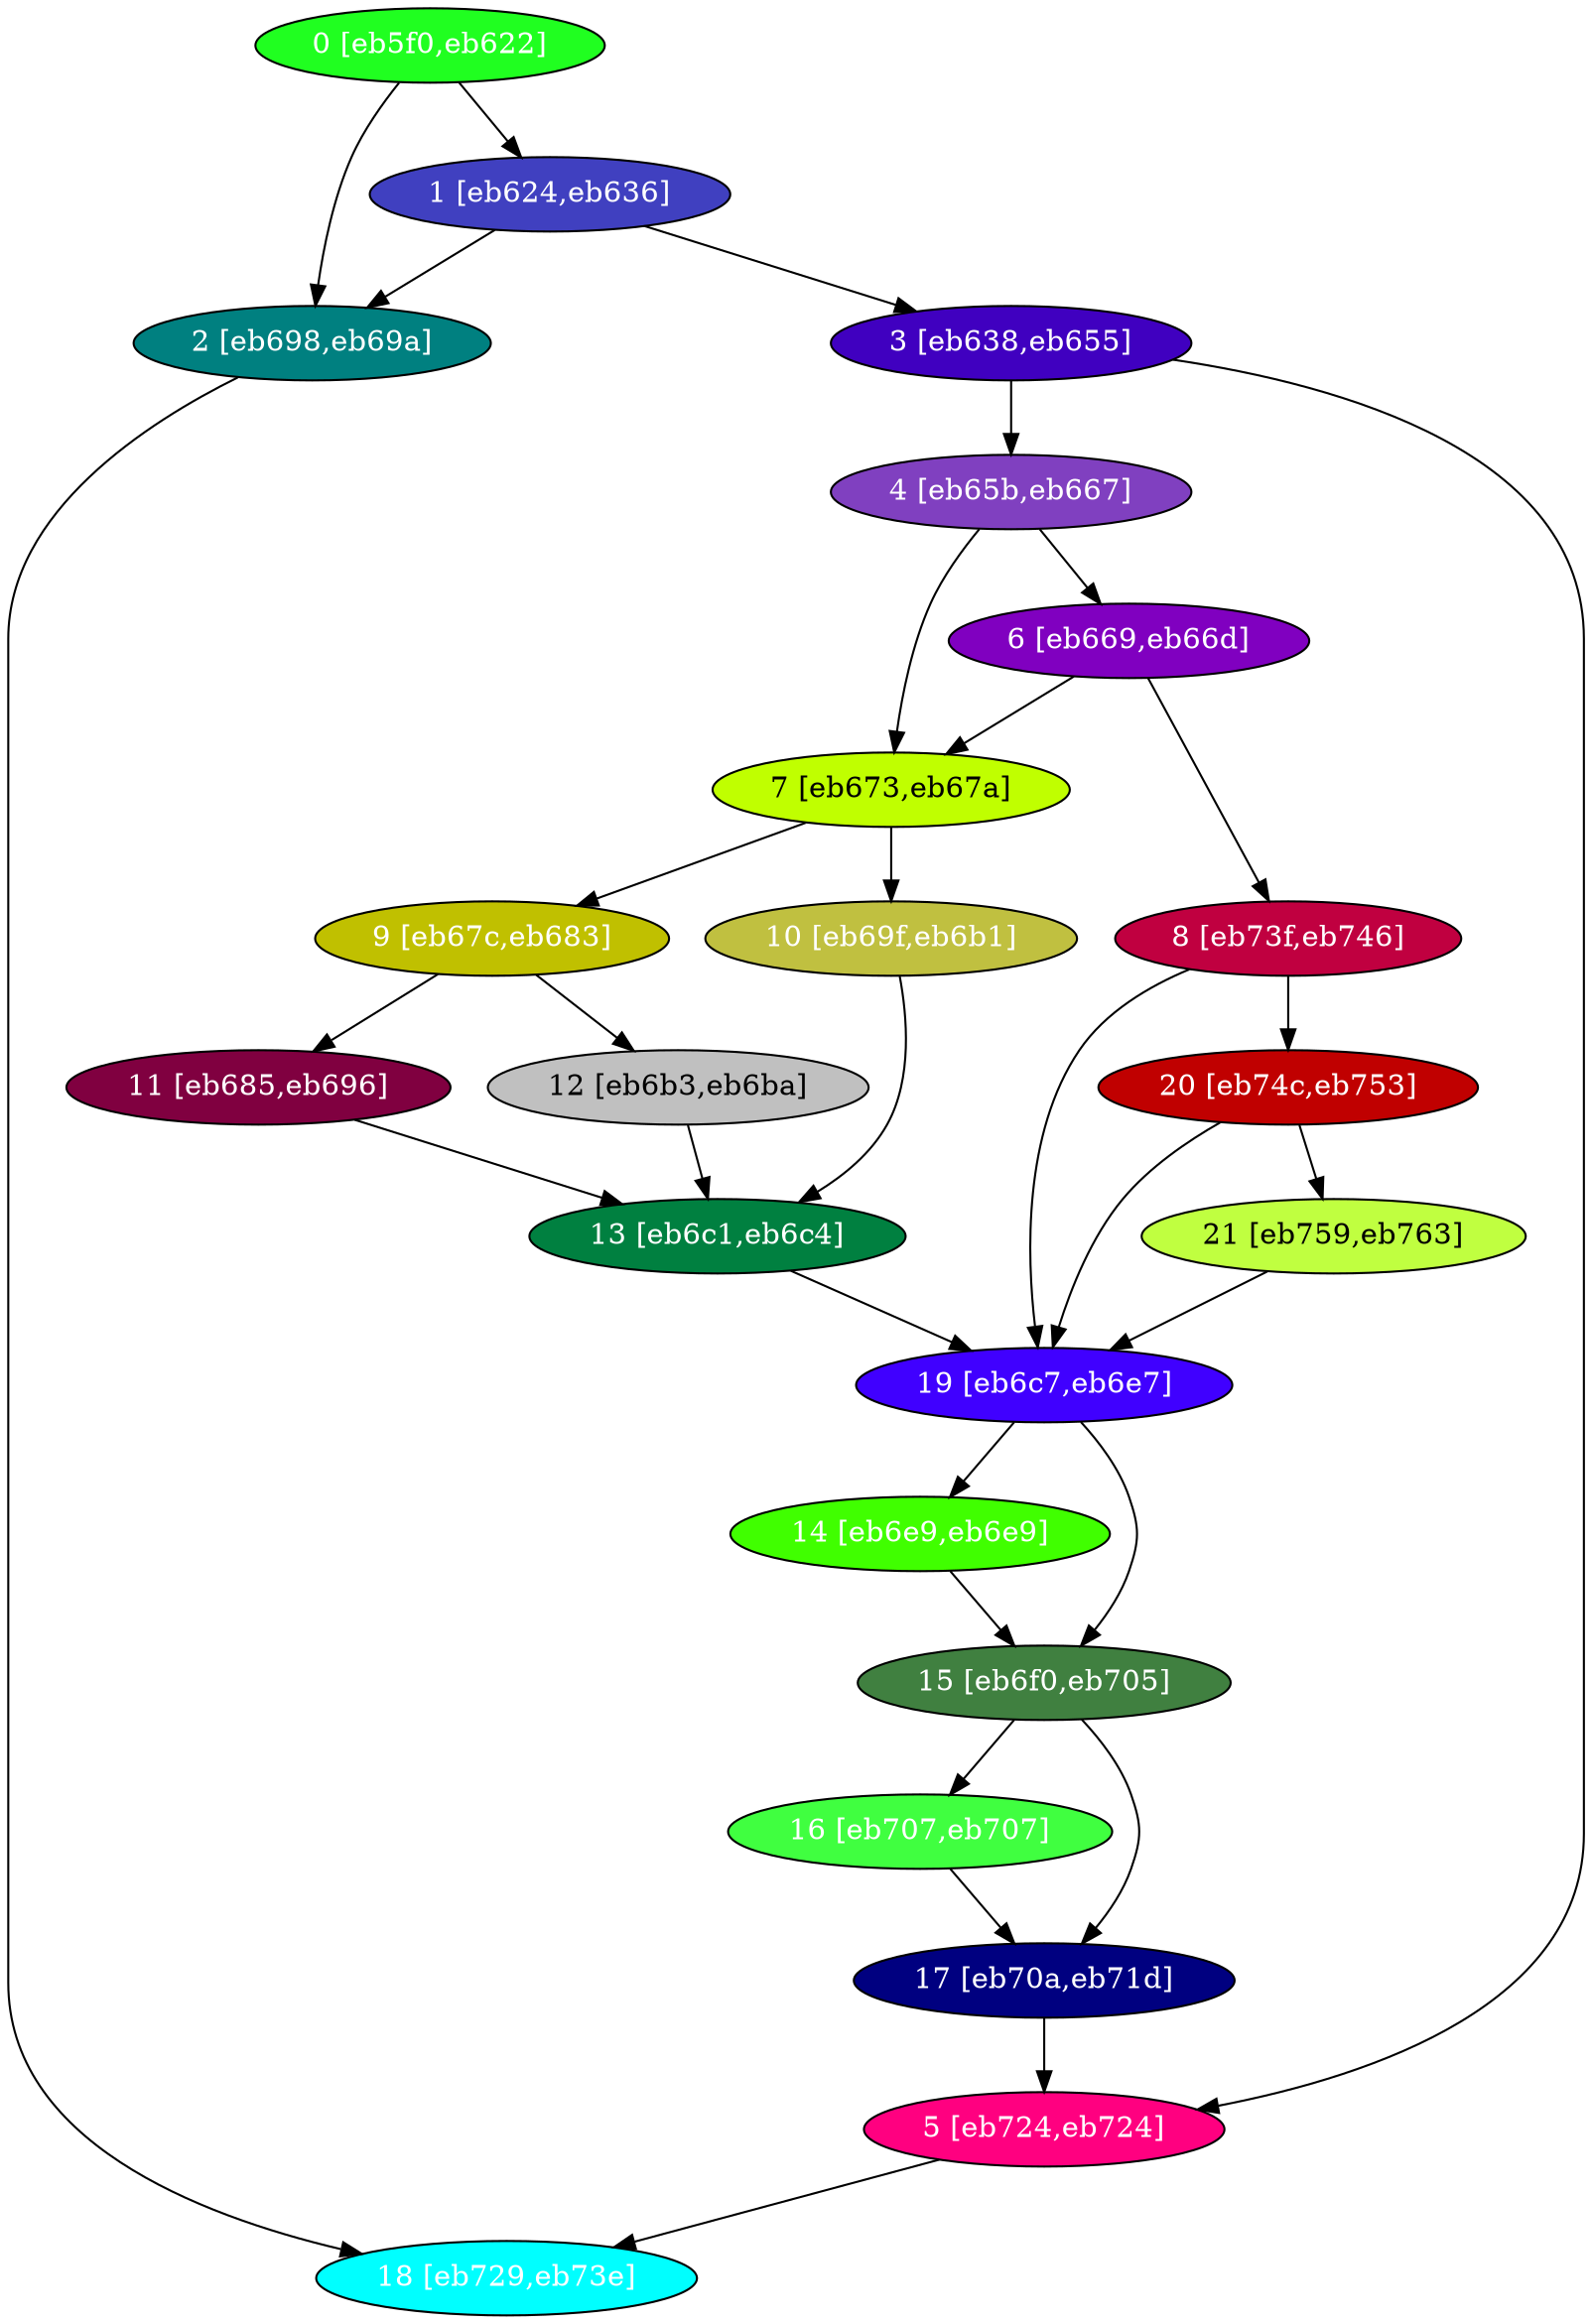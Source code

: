 diGraph libnss3{
	libnss3_0  [style=filled fillcolor="#20FF20" fontcolor="#ffffff" shape=oval label="0 [eb5f0,eb622]"]
	libnss3_1  [style=filled fillcolor="#4040C0" fontcolor="#ffffff" shape=oval label="1 [eb624,eb636]"]
	libnss3_2  [style=filled fillcolor="#008080" fontcolor="#ffffff" shape=oval label="2 [eb698,eb69a]"]
	libnss3_3  [style=filled fillcolor="#4000C0" fontcolor="#ffffff" shape=oval label="3 [eb638,eb655]"]
	libnss3_4  [style=filled fillcolor="#8040C0" fontcolor="#ffffff" shape=oval label="4 [eb65b,eb667]"]
	libnss3_5  [style=filled fillcolor="#FF0080" fontcolor="#ffffff" shape=oval label="5 [eb724,eb724]"]
	libnss3_6  [style=filled fillcolor="#8000C0" fontcolor="#ffffff" shape=oval label="6 [eb669,eb66d]"]
	libnss3_7  [style=filled fillcolor="#C0FF00" fontcolor="#000000" shape=oval label="7 [eb673,eb67a]"]
	libnss3_8  [style=filled fillcolor="#C00040" fontcolor="#ffffff" shape=oval label="8 [eb73f,eb746]"]
	libnss3_9  [style=filled fillcolor="#C0C000" fontcolor="#ffffff" shape=oval label="9 [eb67c,eb683]"]
	libnss3_a  [style=filled fillcolor="#C0C040" fontcolor="#ffffff" shape=oval label="10 [eb69f,eb6b1]"]
	libnss3_b  [style=filled fillcolor="#800040" fontcolor="#ffffff" shape=oval label="11 [eb685,eb696]"]
	libnss3_c  [style=filled fillcolor="#C0C0C0" fontcolor="#000000" shape=oval label="12 [eb6b3,eb6ba]"]
	libnss3_d  [style=filled fillcolor="#008040" fontcolor="#ffffff" shape=oval label="13 [eb6c1,eb6c4]"]
	libnss3_e  [style=filled fillcolor="#40FF00" fontcolor="#ffffff" shape=oval label="14 [eb6e9,eb6e9]"]
	libnss3_f  [style=filled fillcolor="#408040" fontcolor="#ffffff" shape=oval label="15 [eb6f0,eb705]"]
	libnss3_10  [style=filled fillcolor="#40FF40" fontcolor="#ffffff" shape=oval label="16 [eb707,eb707]"]
	libnss3_11  [style=filled fillcolor="#000080" fontcolor="#ffffff" shape=oval label="17 [eb70a,eb71d]"]
	libnss3_12  [style=filled fillcolor="#00FFFF" fontcolor="#ffffff" shape=oval label="18 [eb729,eb73e]"]
	libnss3_13  [style=filled fillcolor="#4000FF" fontcolor="#ffffff" shape=oval label="19 [eb6c7,eb6e7]"]
	libnss3_14  [style=filled fillcolor="#C00000" fontcolor="#ffffff" shape=oval label="20 [eb74c,eb753]"]
	libnss3_15  [style=filled fillcolor="#C0FF40" fontcolor="#000000" shape=oval label="21 [eb759,eb763]"]

	libnss3_0 -> libnss3_1
	libnss3_0 -> libnss3_2
	libnss3_1 -> libnss3_2
	libnss3_1 -> libnss3_3
	libnss3_2 -> libnss3_12
	libnss3_3 -> libnss3_4
	libnss3_3 -> libnss3_5
	libnss3_4 -> libnss3_6
	libnss3_4 -> libnss3_7
	libnss3_5 -> libnss3_12
	libnss3_6 -> libnss3_7
	libnss3_6 -> libnss3_8
	libnss3_7 -> libnss3_9
	libnss3_7 -> libnss3_a
	libnss3_8 -> libnss3_13
	libnss3_8 -> libnss3_14
	libnss3_9 -> libnss3_b
	libnss3_9 -> libnss3_c
	libnss3_a -> libnss3_d
	libnss3_b -> libnss3_d
	libnss3_c -> libnss3_d
	libnss3_d -> libnss3_13
	libnss3_e -> libnss3_f
	libnss3_f -> libnss3_10
	libnss3_f -> libnss3_11
	libnss3_10 -> libnss3_11
	libnss3_11 -> libnss3_5
	libnss3_13 -> libnss3_e
	libnss3_13 -> libnss3_f
	libnss3_14 -> libnss3_13
	libnss3_14 -> libnss3_15
	libnss3_15 -> libnss3_13
}
